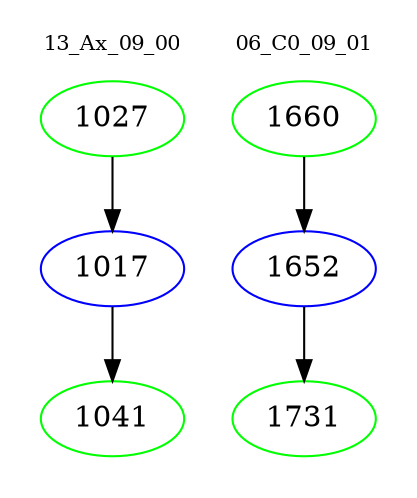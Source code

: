 digraph{
subgraph cluster_0 {
color = white
label = "13_Ax_09_00";
fontsize=10;
T0_1027 [label="1027", color="green"]
T0_1027 -> T0_1017 [color="black"]
T0_1017 [label="1017", color="blue"]
T0_1017 -> T0_1041 [color="black"]
T0_1041 [label="1041", color="green"]
}
subgraph cluster_1 {
color = white
label = "06_C0_09_01";
fontsize=10;
T1_1660 [label="1660", color="green"]
T1_1660 -> T1_1652 [color="black"]
T1_1652 [label="1652", color="blue"]
T1_1652 -> T1_1731 [color="black"]
T1_1731 [label="1731", color="green"]
}
}
